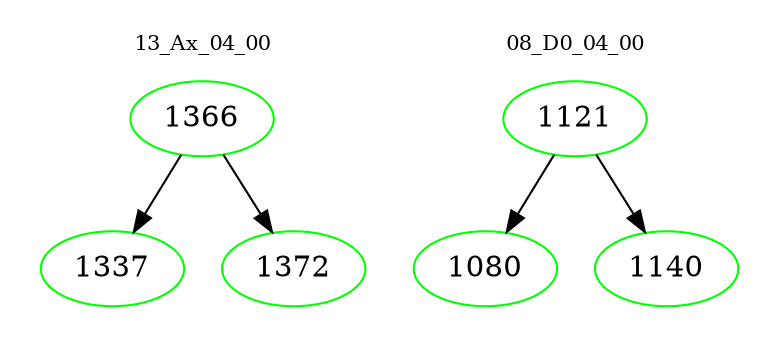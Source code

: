 digraph{
subgraph cluster_0 {
color = white
label = "13_Ax_04_00";
fontsize=10;
T0_1366 [label="1366", color="green"]
T0_1366 -> T0_1337 [color="black"]
T0_1337 [label="1337", color="green"]
T0_1366 -> T0_1372 [color="black"]
T0_1372 [label="1372", color="green"]
}
subgraph cluster_1 {
color = white
label = "08_D0_04_00";
fontsize=10;
T1_1121 [label="1121", color="green"]
T1_1121 -> T1_1080 [color="black"]
T1_1080 [label="1080", color="green"]
T1_1121 -> T1_1140 [color="black"]
T1_1140 [label="1140", color="green"]
}
}
